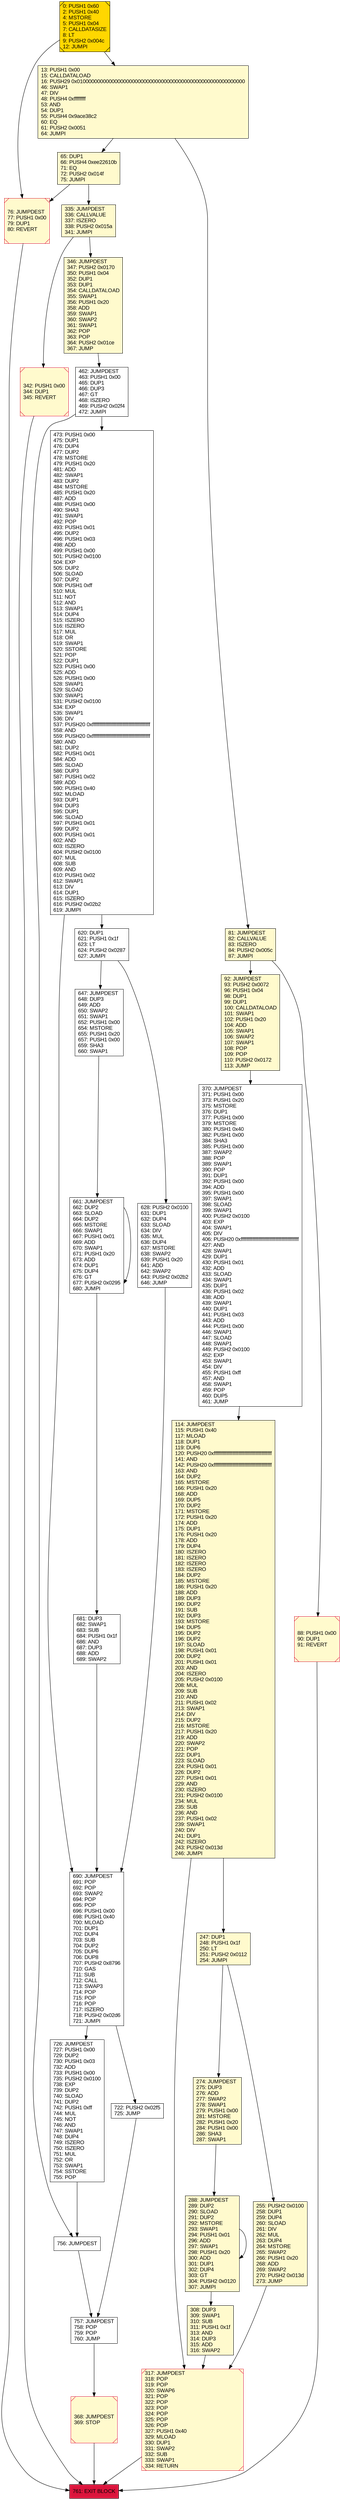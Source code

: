 digraph G {
bgcolor=transparent rankdir=UD;
node [shape=box style=filled color=black fillcolor=white fontname=arial fontcolor=black];
473 [label="473: PUSH1 0x00\l475: DUP1\l476: DUP4\l477: DUP2\l478: MSTORE\l479: PUSH1 0x20\l481: ADD\l482: SWAP1\l483: DUP2\l484: MSTORE\l485: PUSH1 0x20\l487: ADD\l488: PUSH1 0x00\l490: SHA3\l491: SWAP1\l492: POP\l493: PUSH1 0x01\l495: DUP2\l496: PUSH1 0x03\l498: ADD\l499: PUSH1 0x00\l501: PUSH2 0x0100\l504: EXP\l505: DUP2\l506: SLOAD\l507: DUP2\l508: PUSH1 0xff\l510: MUL\l511: NOT\l512: AND\l513: SWAP1\l514: DUP4\l515: ISZERO\l516: ISZERO\l517: MUL\l518: OR\l519: SWAP1\l520: SSTORE\l521: POP\l522: DUP1\l523: PUSH1 0x00\l525: ADD\l526: PUSH1 0x00\l528: SWAP1\l529: SLOAD\l530: SWAP1\l531: PUSH2 0x0100\l534: EXP\l535: SWAP1\l536: DIV\l537: PUSH20 0xffffffffffffffffffffffffffffffffffffffff\l558: AND\l559: PUSH20 0xffffffffffffffffffffffffffffffffffffffff\l580: AND\l581: DUP2\l582: PUSH1 0x01\l584: ADD\l585: SLOAD\l586: DUP3\l587: PUSH1 0x02\l589: ADD\l590: PUSH1 0x40\l592: MLOAD\l593: DUP1\l594: DUP3\l595: DUP1\l596: SLOAD\l597: PUSH1 0x01\l599: DUP2\l600: PUSH1 0x01\l602: AND\l603: ISZERO\l604: PUSH2 0x0100\l607: MUL\l608: SUB\l609: AND\l610: PUSH1 0x02\l612: SWAP1\l613: DIV\l614: DUP1\l615: ISZERO\l616: PUSH2 0x02b2\l619: JUMPI\l" ];
628 [label="628: PUSH2 0x0100\l631: DUP1\l632: DUP4\l633: SLOAD\l634: DIV\l635: MUL\l636: DUP4\l637: MSTORE\l638: SWAP2\l639: PUSH1 0x20\l641: ADD\l642: SWAP2\l643: PUSH2 0x02b2\l646: JUMP\l" ];
274 [label="274: JUMPDEST\l275: DUP3\l276: ADD\l277: SWAP2\l278: SWAP1\l279: PUSH1 0x00\l281: MSTORE\l282: PUSH1 0x20\l284: PUSH1 0x00\l286: SHA3\l287: SWAP1\l" fillcolor=lemonchiffon ];
76 [label="76: JUMPDEST\l77: PUSH1 0x00\l79: DUP1\l80: REVERT\l" fillcolor=lemonchiffon shape=Msquare color=crimson ];
726 [label="726: JUMPDEST\l727: PUSH1 0x00\l729: DUP2\l730: PUSH1 0x03\l732: ADD\l733: PUSH1 0x00\l735: PUSH2 0x0100\l738: EXP\l739: DUP2\l740: SLOAD\l741: DUP2\l742: PUSH1 0xff\l744: MUL\l745: NOT\l746: AND\l747: SWAP1\l748: DUP4\l749: ISZERO\l750: ISZERO\l751: MUL\l752: OR\l753: SWAP1\l754: SSTORE\l755: POP\l" ];
308 [label="308: DUP3\l309: SWAP1\l310: SUB\l311: PUSH1 0x1f\l313: AND\l314: DUP3\l315: ADD\l316: SWAP2\l" fillcolor=lemonchiffon ];
317 [label="317: JUMPDEST\l318: POP\l319: POP\l320: SWAP6\l321: POP\l322: POP\l323: POP\l324: POP\l325: POP\l326: POP\l327: PUSH1 0x40\l329: MLOAD\l330: DUP1\l331: SWAP2\l332: SUB\l333: SWAP1\l334: RETURN\l" fillcolor=lemonchiffon shape=Msquare color=crimson ];
681 [label="681: DUP3\l682: SWAP1\l683: SUB\l684: PUSH1 0x1f\l686: AND\l687: DUP3\l688: ADD\l689: SWAP2\l" ];
65 [label="65: DUP1\l66: PUSH4 0xee22610b\l71: EQ\l72: PUSH2 0x014f\l75: JUMPI\l" fillcolor=lemonchiffon ];
288 [label="288: JUMPDEST\l289: DUP2\l290: SLOAD\l291: DUP2\l292: MSTORE\l293: SWAP1\l294: PUSH1 0x01\l296: ADD\l297: SWAP1\l298: PUSH1 0x20\l300: ADD\l301: DUP1\l302: DUP4\l303: GT\l304: PUSH2 0x0120\l307: JUMPI\l" fillcolor=lemonchiffon ];
620 [label="620: DUP1\l621: PUSH1 0x1f\l623: LT\l624: PUSH2 0x0287\l627: JUMPI\l" ];
722 [label="722: PUSH2 0x02f5\l725: JUMP\l" ];
335 [label="335: JUMPDEST\l336: CALLVALUE\l337: ISZERO\l338: PUSH2 0x015a\l341: JUMPI\l" fillcolor=lemonchiffon ];
647 [label="647: JUMPDEST\l648: DUP3\l649: ADD\l650: SWAP2\l651: SWAP1\l652: PUSH1 0x00\l654: MSTORE\l655: PUSH1 0x20\l657: PUSH1 0x00\l659: SHA3\l660: SWAP1\l" ];
346 [label="346: JUMPDEST\l347: PUSH2 0x0170\l350: PUSH1 0x04\l352: DUP1\l353: DUP1\l354: CALLDATALOAD\l355: SWAP1\l356: PUSH1 0x20\l358: ADD\l359: SWAP1\l360: SWAP2\l361: SWAP1\l362: POP\l363: POP\l364: PUSH2 0x01ce\l367: JUMP\l" fillcolor=lemonchiffon ];
368 [label="368: JUMPDEST\l369: STOP\l" fillcolor=lemonchiffon shape=Msquare color=crimson ];
0 [label="0: PUSH1 0x60\l2: PUSH1 0x40\l4: MSTORE\l5: PUSH1 0x04\l7: CALLDATASIZE\l8: LT\l9: PUSH2 0x004c\l12: JUMPI\l" fillcolor=lemonchiffon shape=Msquare fillcolor=gold ];
92 [label="92: JUMPDEST\l93: PUSH2 0x0072\l96: PUSH1 0x04\l98: DUP1\l99: DUP1\l100: CALLDATALOAD\l101: SWAP1\l102: PUSH1 0x20\l104: ADD\l105: SWAP1\l106: SWAP2\l107: SWAP1\l108: POP\l109: POP\l110: PUSH2 0x0172\l113: JUMP\l" fillcolor=lemonchiffon ];
255 [label="255: PUSH2 0x0100\l258: DUP1\l259: DUP4\l260: SLOAD\l261: DIV\l262: MUL\l263: DUP4\l264: MSTORE\l265: SWAP2\l266: PUSH1 0x20\l268: ADD\l269: SWAP2\l270: PUSH2 0x013d\l273: JUMP\l" fillcolor=lemonchiffon ];
13 [label="13: PUSH1 0x00\l15: CALLDATALOAD\l16: PUSH29 0x0100000000000000000000000000000000000000000000000000000000\l46: SWAP1\l47: DIV\l48: PUSH4 0xffffffff\l53: AND\l54: DUP1\l55: PUSH4 0x9ace38c2\l60: EQ\l61: PUSH2 0x0051\l64: JUMPI\l" fillcolor=lemonchiffon ];
81 [label="81: JUMPDEST\l82: CALLVALUE\l83: ISZERO\l84: PUSH2 0x005c\l87: JUMPI\l" fillcolor=lemonchiffon ];
690 [label="690: JUMPDEST\l691: POP\l692: POP\l693: SWAP2\l694: POP\l695: POP\l696: PUSH1 0x00\l698: PUSH1 0x40\l700: MLOAD\l701: DUP1\l702: DUP4\l703: SUB\l704: DUP2\l705: DUP6\l706: DUP8\l707: PUSH2 0x8796\l710: GAS\l711: SUB\l712: CALL\l713: SWAP3\l714: POP\l715: POP\l716: POP\l717: ISZERO\l718: PUSH2 0x02d6\l721: JUMPI\l" ];
661 [label="661: JUMPDEST\l662: DUP2\l663: SLOAD\l664: DUP2\l665: MSTORE\l666: SWAP1\l667: PUSH1 0x01\l669: ADD\l670: SWAP1\l671: PUSH1 0x20\l673: ADD\l674: DUP1\l675: DUP4\l676: GT\l677: PUSH2 0x0295\l680: JUMPI\l" ];
114 [label="114: JUMPDEST\l115: PUSH1 0x40\l117: MLOAD\l118: DUP1\l119: DUP6\l120: PUSH20 0xffffffffffffffffffffffffffffffffffffffff\l141: AND\l142: PUSH20 0xffffffffffffffffffffffffffffffffffffffff\l163: AND\l164: DUP2\l165: MSTORE\l166: PUSH1 0x20\l168: ADD\l169: DUP5\l170: DUP2\l171: MSTORE\l172: PUSH1 0x20\l174: ADD\l175: DUP1\l176: PUSH1 0x20\l178: ADD\l179: DUP4\l180: ISZERO\l181: ISZERO\l182: ISZERO\l183: ISZERO\l184: DUP2\l185: MSTORE\l186: PUSH1 0x20\l188: ADD\l189: DUP3\l190: DUP2\l191: SUB\l192: DUP3\l193: MSTORE\l194: DUP5\l195: DUP2\l196: DUP2\l197: SLOAD\l198: PUSH1 0x01\l200: DUP2\l201: PUSH1 0x01\l203: AND\l204: ISZERO\l205: PUSH2 0x0100\l208: MUL\l209: SUB\l210: AND\l211: PUSH1 0x02\l213: SWAP1\l214: DIV\l215: DUP2\l216: MSTORE\l217: PUSH1 0x20\l219: ADD\l220: SWAP2\l221: POP\l222: DUP1\l223: SLOAD\l224: PUSH1 0x01\l226: DUP2\l227: PUSH1 0x01\l229: AND\l230: ISZERO\l231: PUSH2 0x0100\l234: MUL\l235: SUB\l236: AND\l237: PUSH1 0x02\l239: SWAP1\l240: DIV\l241: DUP1\l242: ISZERO\l243: PUSH2 0x013d\l246: JUMPI\l" fillcolor=lemonchiffon ];
342 [label="342: PUSH1 0x00\l344: DUP1\l345: REVERT\l" fillcolor=lemonchiffon shape=Msquare color=crimson ];
761 [label="761: EXIT BLOCK\l" fillcolor=crimson ];
88 [label="88: PUSH1 0x00\l90: DUP1\l91: REVERT\l" fillcolor=lemonchiffon shape=Msquare color=crimson ];
756 [label="756: JUMPDEST\l" ];
462 [label="462: JUMPDEST\l463: PUSH1 0x00\l465: DUP1\l466: DUP3\l467: GT\l468: ISZERO\l469: PUSH2 0x02f4\l472: JUMPI\l" ];
370 [label="370: JUMPDEST\l371: PUSH1 0x00\l373: PUSH1 0x20\l375: MSTORE\l376: DUP1\l377: PUSH1 0x00\l379: MSTORE\l380: PUSH1 0x40\l382: PUSH1 0x00\l384: SHA3\l385: PUSH1 0x00\l387: SWAP2\l388: POP\l389: SWAP1\l390: POP\l391: DUP1\l392: PUSH1 0x00\l394: ADD\l395: PUSH1 0x00\l397: SWAP1\l398: SLOAD\l399: SWAP1\l400: PUSH2 0x0100\l403: EXP\l404: SWAP1\l405: DIV\l406: PUSH20 0xffffffffffffffffffffffffffffffffffffffff\l427: AND\l428: SWAP1\l429: DUP1\l430: PUSH1 0x01\l432: ADD\l433: SLOAD\l434: SWAP1\l435: DUP1\l436: PUSH1 0x02\l438: ADD\l439: SWAP1\l440: DUP1\l441: PUSH1 0x03\l443: ADD\l444: PUSH1 0x00\l446: SWAP1\l447: SLOAD\l448: SWAP1\l449: PUSH2 0x0100\l452: EXP\l453: SWAP1\l454: DIV\l455: PUSH1 0xff\l457: AND\l458: SWAP1\l459: POP\l460: DUP5\l461: JUMP\l" ];
247 [label="247: DUP1\l248: PUSH1 0x1f\l250: LT\l251: PUSH2 0x0112\l254: JUMPI\l" fillcolor=lemonchiffon ];
757 [label="757: JUMPDEST\l758: POP\l759: POP\l760: JUMP\l" ];
88 -> 761;
288 -> 288;
661 -> 661;
308 -> 317;
462 -> 756;
756 -> 757;
620 -> 647;
0 -> 13;
81 -> 88;
114 -> 247;
370 -> 114;
65 -> 335;
342 -> 761;
620 -> 628;
247 -> 255;
92 -> 370;
473 -> 620;
288 -> 308;
81 -> 92;
757 -> 368;
274 -> 288;
346 -> 462;
65 -> 76;
368 -> 761;
13 -> 81;
681 -> 690;
255 -> 317;
661 -> 681;
690 -> 722;
722 -> 757;
335 -> 342;
647 -> 661;
0 -> 76;
76 -> 761;
473 -> 690;
726 -> 756;
317 -> 761;
628 -> 690;
247 -> 274;
114 -> 317;
335 -> 346;
690 -> 726;
13 -> 65;
462 -> 473;
}